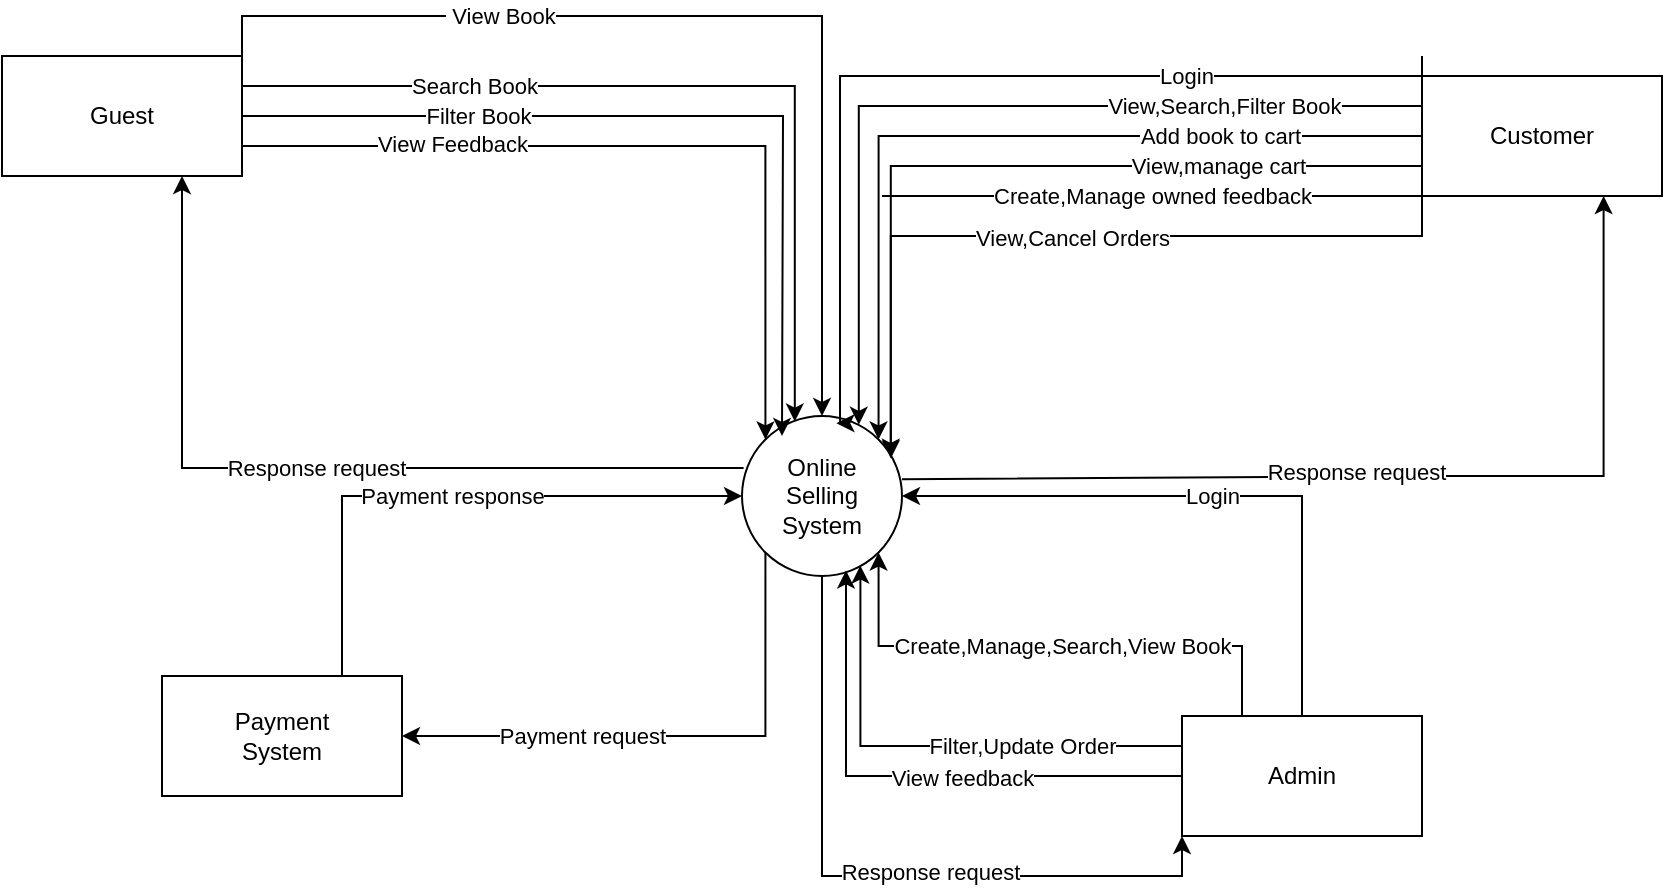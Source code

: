 <mxfile version="22.0.8" type="github">
  <diagram name="Page-1" id="V1xgIDFJvnqub-wLLLzz">
    <mxGraphModel dx="1009" dy="503" grid="1" gridSize="10" guides="1" tooltips="1" connect="1" arrows="1" fold="1" page="1" pageScale="1" pageWidth="850" pageHeight="1100" math="0" shadow="0">
      <root>
        <mxCell id="0" />
        <mxCell id="1" parent="0" />
        <mxCell id="Wx9Tbm-E834OnFw3FNSv-30" value="Payment request" style="edgeStyle=orthogonalEdgeStyle;rounded=0;orthogonalLoop=1;jettySize=auto;html=1;exitX=0;exitY=1;exitDx=0;exitDy=0;entryX=1;entryY=0.5;entryDx=0;entryDy=0;" edge="1" parent="1" source="Wx9Tbm-E834OnFw3FNSv-1" target="Wx9Tbm-E834OnFw3FNSv-28">
          <mxGeometry x="0.342" relative="1" as="geometry">
            <Array as="points">
              <mxPoint x="382" y="380" />
            </Array>
            <mxPoint as="offset" />
          </mxGeometry>
        </mxCell>
        <mxCell id="Wx9Tbm-E834OnFw3FNSv-34" style="edgeStyle=orthogonalEdgeStyle;rounded=0;orthogonalLoop=1;jettySize=auto;html=1;exitX=0.5;exitY=1;exitDx=0;exitDy=0;entryX=0;entryY=1;entryDx=0;entryDy=0;" edge="1" parent="1" source="Wx9Tbm-E834OnFw3FNSv-1" target="Wx9Tbm-E834OnFw3FNSv-4">
          <mxGeometry relative="1" as="geometry" />
        </mxCell>
        <mxCell id="Wx9Tbm-E834OnFw3FNSv-35" value="Response request" style="edgeLabel;html=1;align=center;verticalAlign=middle;resizable=0;points=[];" vertex="1" connectable="0" parent="Wx9Tbm-E834OnFw3FNSv-34">
          <mxGeometry x="0.166" y="2" relative="1" as="geometry">
            <mxPoint as="offset" />
          </mxGeometry>
        </mxCell>
        <mxCell id="Wx9Tbm-E834OnFw3FNSv-1" value="Online&lt;br&gt;Selling&lt;br&gt;System" style="ellipse;whiteSpace=wrap;html=1;aspect=fixed;" vertex="1" parent="1">
          <mxGeometry x="370" y="220" width="80" height="80" as="geometry" />
        </mxCell>
        <mxCell id="Wx9Tbm-E834OnFw3FNSv-5" value="&amp;nbsp;View Book" style="edgeStyle=orthogonalEdgeStyle;rounded=0;orthogonalLoop=1;jettySize=auto;html=1;exitX=1;exitY=0;exitDx=0;exitDy=0;entryX=0.5;entryY=0;entryDx=0;entryDy=0;" edge="1" parent="1" source="Wx9Tbm-E834OnFw3FNSv-2" target="Wx9Tbm-E834OnFw3FNSv-1">
          <mxGeometry x="-0.415" relative="1" as="geometry">
            <mxPoint as="offset" />
          </mxGeometry>
        </mxCell>
        <mxCell id="Wx9Tbm-E834OnFw3FNSv-7" value="Filter Book" style="edgeStyle=orthogonalEdgeStyle;rounded=0;orthogonalLoop=1;jettySize=auto;html=1;exitX=1;exitY=0.5;exitDx=0;exitDy=0;" edge="1" parent="1" source="Wx9Tbm-E834OnFw3FNSv-2">
          <mxGeometry x="-0.455" relative="1" as="geometry">
            <mxPoint x="390" y="230" as="targetPoint" />
            <mxPoint as="offset" />
          </mxGeometry>
        </mxCell>
        <mxCell id="Wx9Tbm-E834OnFw3FNSv-8" style="edgeStyle=orthogonalEdgeStyle;rounded=0;orthogonalLoop=1;jettySize=auto;html=1;exitX=1;exitY=0.75;exitDx=0;exitDy=0;entryX=0;entryY=0;entryDx=0;entryDy=0;" edge="1" parent="1" source="Wx9Tbm-E834OnFw3FNSv-2" target="Wx9Tbm-E834OnFw3FNSv-1">
          <mxGeometry relative="1" as="geometry" />
        </mxCell>
        <mxCell id="Wx9Tbm-E834OnFw3FNSv-10" value="View Feedback" style="edgeLabel;html=1;align=center;verticalAlign=middle;resizable=0;points=[];" vertex="1" connectable="0" parent="Wx9Tbm-E834OnFw3FNSv-8">
          <mxGeometry x="-0.488" y="1" relative="1" as="geometry">
            <mxPoint as="offset" />
          </mxGeometry>
        </mxCell>
        <mxCell id="Wx9Tbm-E834OnFw3FNSv-2" value="Guest" style="rounded=0;whiteSpace=wrap;html=1;" vertex="1" parent="1">
          <mxGeometry y="40" width="120" height="60" as="geometry" />
        </mxCell>
        <mxCell id="Wx9Tbm-E834OnFw3FNSv-13" value="Add book to cart" style="edgeStyle=orthogonalEdgeStyle;rounded=0;orthogonalLoop=1;jettySize=auto;html=1;exitX=0;exitY=0.5;exitDx=0;exitDy=0;entryX=1;entryY=0;entryDx=0;entryDy=0;" edge="1" parent="1" source="Wx9Tbm-E834OnFw3FNSv-3" target="Wx9Tbm-E834OnFw3FNSv-1">
          <mxGeometry x="-0.523" relative="1" as="geometry">
            <mxPoint as="offset" />
          </mxGeometry>
        </mxCell>
        <mxCell id="Wx9Tbm-E834OnFw3FNSv-3" value="Customer" style="rounded=0;whiteSpace=wrap;html=1;" vertex="1" parent="1">
          <mxGeometry x="710" y="50" width="120" height="60" as="geometry" />
        </mxCell>
        <mxCell id="Wx9Tbm-E834OnFw3FNSv-20" value="Login" style="edgeStyle=orthogonalEdgeStyle;rounded=0;orthogonalLoop=1;jettySize=auto;html=1;exitX=0.5;exitY=0;exitDx=0;exitDy=0;entryX=1;entryY=0.5;entryDx=0;entryDy=0;" edge="1" parent="1" source="Wx9Tbm-E834OnFw3FNSv-4" target="Wx9Tbm-E834OnFw3FNSv-1">
          <mxGeometry relative="1" as="geometry" />
        </mxCell>
        <mxCell id="Wx9Tbm-E834OnFw3FNSv-21" value="Create,Manage,Search,View Book" style="edgeStyle=orthogonalEdgeStyle;rounded=0;orthogonalLoop=1;jettySize=auto;html=1;exitX=0.25;exitY=0;exitDx=0;exitDy=0;entryX=1;entryY=1;entryDx=0;entryDy=0;" edge="1" parent="1" source="Wx9Tbm-E834OnFw3FNSv-4" target="Wx9Tbm-E834OnFw3FNSv-1">
          <mxGeometry x="-0.051" relative="1" as="geometry">
            <mxPoint as="offset" />
          </mxGeometry>
        </mxCell>
        <mxCell id="Wx9Tbm-E834OnFw3FNSv-4" value="Admin" style="rounded=0;whiteSpace=wrap;html=1;" vertex="1" parent="1">
          <mxGeometry x="590" y="370" width="120" height="60" as="geometry" />
        </mxCell>
        <mxCell id="Wx9Tbm-E834OnFw3FNSv-6" value="Search Book" style="edgeStyle=orthogonalEdgeStyle;rounded=0;orthogonalLoop=1;jettySize=auto;html=1;exitX=1;exitY=0.25;exitDx=0;exitDy=0;entryX=0.33;entryY=0.035;entryDx=0;entryDy=0;entryPerimeter=0;" edge="1" parent="1" source="Wx9Tbm-E834OnFw3FNSv-2" target="Wx9Tbm-E834OnFw3FNSv-1">
          <mxGeometry x="-0.477" relative="1" as="geometry">
            <Array as="points">
              <mxPoint x="396" y="55" />
            </Array>
            <mxPoint as="offset" />
          </mxGeometry>
        </mxCell>
        <mxCell id="Wx9Tbm-E834OnFw3FNSv-11" value="Login" style="edgeStyle=orthogonalEdgeStyle;rounded=0;orthogonalLoop=1;jettySize=auto;html=1;exitX=0;exitY=0;exitDx=0;exitDy=0;entryX=0.59;entryY=0.045;entryDx=0;entryDy=0;entryPerimeter=0;" edge="1" parent="1" target="Wx9Tbm-E834OnFw3FNSv-1">
          <mxGeometry x="-0.462" relative="1" as="geometry">
            <mxPoint x="710" y="40" as="sourcePoint" />
            <mxPoint x="418.8" y="210.4" as="targetPoint" />
            <Array as="points">
              <mxPoint x="710" y="50" />
              <mxPoint x="419" y="50" />
              <mxPoint x="419" y="224" />
            </Array>
            <mxPoint as="offset" />
          </mxGeometry>
        </mxCell>
        <mxCell id="Wx9Tbm-E834OnFw3FNSv-12" value="View,Search,Filter Book" style="edgeStyle=orthogonalEdgeStyle;rounded=0;orthogonalLoop=1;jettySize=auto;html=1;exitX=0;exitY=0.25;exitDx=0;exitDy=0;entryX=0.73;entryY=0.055;entryDx=0;entryDy=0;entryPerimeter=0;" edge="1" parent="1" source="Wx9Tbm-E834OnFw3FNSv-3" target="Wx9Tbm-E834OnFw3FNSv-1">
          <mxGeometry x="-0.55" relative="1" as="geometry">
            <mxPoint as="offset" />
          </mxGeometry>
        </mxCell>
        <mxCell id="Wx9Tbm-E834OnFw3FNSv-14" value="View,manage cart" style="edgeStyle=orthogonalEdgeStyle;rounded=0;orthogonalLoop=1;jettySize=auto;html=1;exitX=0;exitY=0.75;exitDx=0;exitDy=0;entryX=0.93;entryY=0.255;entryDx=0;entryDy=0;entryPerimeter=0;" edge="1" parent="1" source="Wx9Tbm-E834OnFw3FNSv-3" target="Wx9Tbm-E834OnFw3FNSv-1">
          <mxGeometry x="-0.502" relative="1" as="geometry">
            <mxPoint as="offset" />
          </mxGeometry>
        </mxCell>
        <mxCell id="Wx9Tbm-E834OnFw3FNSv-15" style="edgeStyle=orthogonalEdgeStyle;rounded=0;orthogonalLoop=1;jettySize=auto;html=1;exitX=0;exitY=1;exitDx=0;exitDy=0;entryX=0.93;entryY=0.265;entryDx=0;entryDy=0;entryPerimeter=0;" edge="1" parent="1" source="Wx9Tbm-E834OnFw3FNSv-3" target="Wx9Tbm-E834OnFw3FNSv-1">
          <mxGeometry relative="1" as="geometry">
            <Array as="points">
              <mxPoint x="710" y="130" />
              <mxPoint x="444" y="130" />
            </Array>
          </mxGeometry>
        </mxCell>
        <mxCell id="Wx9Tbm-E834OnFw3FNSv-16" value="View,Cancel Orders" style="edgeLabel;html=1;align=center;verticalAlign=middle;resizable=0;points=[];" vertex="1" connectable="0" parent="Wx9Tbm-E834OnFw3FNSv-15">
          <mxGeometry x="0.08" y="1" relative="1" as="geometry">
            <mxPoint x="19" as="offset" />
          </mxGeometry>
        </mxCell>
        <mxCell id="Wx9Tbm-E834OnFw3FNSv-18" value="Create,Manage owned feedback" style="endArrow=none;html=1;rounded=0;exitX=0;exitY=1;exitDx=0;exitDy=0;" edge="1" parent="1" source="Wx9Tbm-E834OnFw3FNSv-3">
          <mxGeometry width="50" height="50" relative="1" as="geometry">
            <mxPoint x="400" y="290" as="sourcePoint" />
            <mxPoint x="440" y="110" as="targetPoint" />
          </mxGeometry>
        </mxCell>
        <mxCell id="Wx9Tbm-E834OnFw3FNSv-23" value="Filter,Update Order" style="edgeStyle=orthogonalEdgeStyle;rounded=0;orthogonalLoop=1;jettySize=auto;html=1;exitX=0;exitY=0.25;exitDx=0;exitDy=0;entryX=0.74;entryY=0.935;entryDx=0;entryDy=0;entryPerimeter=0;" edge="1" parent="1" source="Wx9Tbm-E834OnFw3FNSv-4" target="Wx9Tbm-E834OnFw3FNSv-1">
          <mxGeometry x="-0.362" relative="1" as="geometry">
            <mxPoint as="offset" />
          </mxGeometry>
        </mxCell>
        <mxCell id="Wx9Tbm-E834OnFw3FNSv-24" style="edgeStyle=orthogonalEdgeStyle;rounded=0;orthogonalLoop=1;jettySize=auto;html=1;exitX=0;exitY=0.5;exitDx=0;exitDy=0;entryX=0.65;entryY=0.965;entryDx=0;entryDy=0;entryPerimeter=0;" edge="1" parent="1" source="Wx9Tbm-E834OnFw3FNSv-4" target="Wx9Tbm-E834OnFw3FNSv-1">
          <mxGeometry relative="1" as="geometry" />
        </mxCell>
        <mxCell id="Wx9Tbm-E834OnFw3FNSv-27" value="View feedback" style="edgeLabel;html=1;align=center;verticalAlign=middle;resizable=0;points=[];" vertex="1" connectable="0" parent="Wx9Tbm-E834OnFw3FNSv-24">
          <mxGeometry x="-0.183" y="1" relative="1" as="geometry">
            <mxPoint as="offset" />
          </mxGeometry>
        </mxCell>
        <mxCell id="Wx9Tbm-E834OnFw3FNSv-29" value="Payment response" style="edgeStyle=orthogonalEdgeStyle;rounded=0;orthogonalLoop=1;jettySize=auto;html=1;exitX=0.75;exitY=0;exitDx=0;exitDy=0;entryX=0;entryY=0.5;entryDx=0;entryDy=0;" edge="1" parent="1" source="Wx9Tbm-E834OnFw3FNSv-28" target="Wx9Tbm-E834OnFw3FNSv-1">
          <mxGeometry relative="1" as="geometry" />
        </mxCell>
        <mxCell id="Wx9Tbm-E834OnFw3FNSv-28" value="Payment&lt;br&gt;System" style="rounded=0;whiteSpace=wrap;html=1;" vertex="1" parent="1">
          <mxGeometry x="80" y="350" width="120" height="60" as="geometry" />
        </mxCell>
        <mxCell id="Wx9Tbm-E834OnFw3FNSv-31" value="Response request" style="endArrow=classic;html=1;rounded=0;exitX=0.01;exitY=0.325;exitDx=0;exitDy=0;exitPerimeter=0;entryX=0.75;entryY=1;entryDx=0;entryDy=0;" edge="1" parent="1" source="Wx9Tbm-E834OnFw3FNSv-1" target="Wx9Tbm-E834OnFw3FNSv-2">
          <mxGeometry width="50" height="50" relative="1" as="geometry">
            <mxPoint x="400" y="290" as="sourcePoint" />
            <mxPoint x="450" y="240" as="targetPoint" />
            <Array as="points">
              <mxPoint x="90" y="246" />
            </Array>
          </mxGeometry>
        </mxCell>
        <mxCell id="Wx9Tbm-E834OnFw3FNSv-32" value="" style="endArrow=classic;html=1;rounded=0;entryX=0.75;entryY=1;entryDx=0;entryDy=0;exitX=0.99;exitY=0.395;exitDx=0;exitDy=0;exitPerimeter=0;" edge="1" parent="1">
          <mxGeometry width="50" height="50" relative="1" as="geometry">
            <mxPoint x="450.0" y="251.6" as="sourcePoint" />
            <mxPoint x="800.8" y="110" as="targetPoint" />
            <Array as="points">
              <mxPoint x="710.8" y="250" />
              <mxPoint x="800.8" y="250" />
            </Array>
          </mxGeometry>
        </mxCell>
        <mxCell id="Wx9Tbm-E834OnFw3FNSv-33" value="Response request" style="edgeLabel;html=1;align=center;verticalAlign=middle;resizable=0;points=[];" vertex="1" connectable="0" parent="Wx9Tbm-E834OnFw3FNSv-32">
          <mxGeometry x="-0.075" y="2" relative="1" as="geometry">
            <mxPoint as="offset" />
          </mxGeometry>
        </mxCell>
      </root>
    </mxGraphModel>
  </diagram>
</mxfile>
